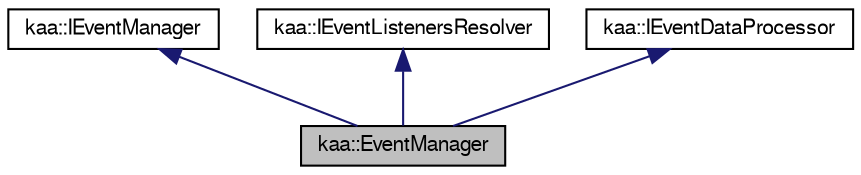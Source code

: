 digraph "kaa::EventManager"
{
  bgcolor="transparent";
  edge [fontname="FreeSans",fontsize="10",labelfontname="FreeSans",labelfontsize="10"];
  node [fontname="FreeSans",fontsize="10",shape=record];
  Node1 [label="kaa::EventManager",height=0.2,width=0.4,color="black", fillcolor="grey75", style="filled" fontcolor="black"];
  Node2 -> Node1 [dir="back",color="midnightblue",fontsize="10",style="solid",fontname="FreeSans"];
  Node2 [label="kaa::IEventManager",height=0.2,width=0.4,color="black",URL="$classkaa_1_1IEventManager.html"];
  Node3 -> Node1 [dir="back",color="midnightblue",fontsize="10",style="solid",fontname="FreeSans"];
  Node3 [label="kaa::IEventListenersResolver",height=0.2,width=0.4,color="black",URL="$classkaa_1_1IEventListenersResolver.html"];
  Node4 -> Node1 [dir="back",color="midnightblue",fontsize="10",style="solid",fontname="FreeSans"];
  Node4 [label="kaa::IEventDataProcessor",height=0.2,width=0.4,color="black",URL="$classkaa_1_1IEventDataProcessor.html"];
}
